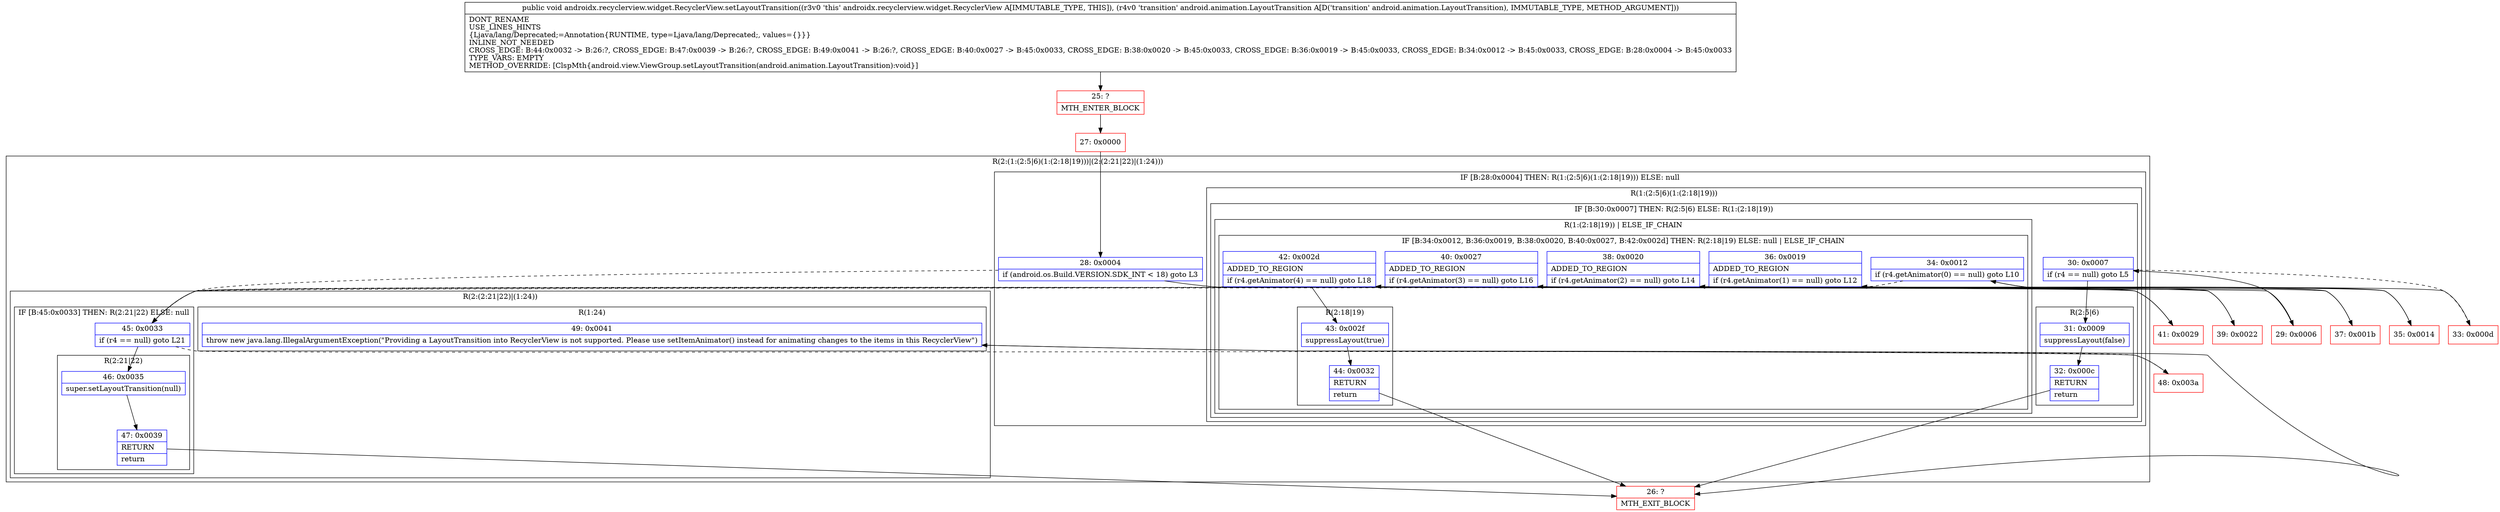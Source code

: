 digraph "CFG forandroidx.recyclerview.widget.RecyclerView.setLayoutTransition(Landroid\/animation\/LayoutTransition;)V" {
subgraph cluster_Region_484251125 {
label = "R(2:(1:(2:5|6)(1:(2:18|19)))|(2:(2:21|22)|(1:24)))";
node [shape=record,color=blue];
subgraph cluster_IfRegion_155215782 {
label = "IF [B:28:0x0004] THEN: R(1:(2:5|6)(1:(2:18|19))) ELSE: null";
node [shape=record,color=blue];
Node_28 [shape=record,label="{28\:\ 0x0004|if (android.os.Build.VERSION.SDK_INT \< 18) goto L3\l}"];
subgraph cluster_Region_1325266907 {
label = "R(1:(2:5|6)(1:(2:18|19)))";
node [shape=record,color=blue];
subgraph cluster_IfRegion_1123207380 {
label = "IF [B:30:0x0007] THEN: R(2:5|6) ELSE: R(1:(2:18|19))";
node [shape=record,color=blue];
Node_30 [shape=record,label="{30\:\ 0x0007|if (r4 == null) goto L5\l}"];
subgraph cluster_Region_921968578 {
label = "R(2:5|6)";
node [shape=record,color=blue];
Node_31 [shape=record,label="{31\:\ 0x0009|suppressLayout(false)\l}"];
Node_32 [shape=record,label="{32\:\ 0x000c|RETURN\l|return\l}"];
}
subgraph cluster_Region_1015227373 {
label = "R(1:(2:18|19)) | ELSE_IF_CHAIN\l";
node [shape=record,color=blue];
subgraph cluster_IfRegion_501307529 {
label = "IF [B:34:0x0012, B:36:0x0019, B:38:0x0020, B:40:0x0027, B:42:0x002d] THEN: R(2:18|19) ELSE: null | ELSE_IF_CHAIN\l";
node [shape=record,color=blue];
Node_34 [shape=record,label="{34\:\ 0x0012|if (r4.getAnimator(0) == null) goto L10\l}"];
Node_36 [shape=record,label="{36\:\ 0x0019|ADDED_TO_REGION\l|if (r4.getAnimator(1) == null) goto L12\l}"];
Node_38 [shape=record,label="{38\:\ 0x0020|ADDED_TO_REGION\l|if (r4.getAnimator(2) == null) goto L14\l}"];
Node_40 [shape=record,label="{40\:\ 0x0027|ADDED_TO_REGION\l|if (r4.getAnimator(3) == null) goto L16\l}"];
Node_42 [shape=record,label="{42\:\ 0x002d|ADDED_TO_REGION\l|if (r4.getAnimator(4) == null) goto L18\l}"];
subgraph cluster_Region_1224841097 {
label = "R(2:18|19)";
node [shape=record,color=blue];
Node_43 [shape=record,label="{43\:\ 0x002f|suppressLayout(true)\l}"];
Node_44 [shape=record,label="{44\:\ 0x0032|RETURN\l|return\l}"];
}
}
}
}
}
}
subgraph cluster_Region_1595771748 {
label = "R(2:(2:21|22)|(1:24))";
node [shape=record,color=blue];
subgraph cluster_IfRegion_2049197857 {
label = "IF [B:45:0x0033] THEN: R(2:21|22) ELSE: null";
node [shape=record,color=blue];
Node_45 [shape=record,label="{45\:\ 0x0033|if (r4 == null) goto L21\l}"];
subgraph cluster_Region_1838579196 {
label = "R(2:21|22)";
node [shape=record,color=blue];
Node_46 [shape=record,label="{46\:\ 0x0035|super.setLayoutTransition(null)\l}"];
Node_47 [shape=record,label="{47\:\ 0x0039|RETURN\l|return\l}"];
}
}
subgraph cluster_Region_686686744 {
label = "R(1:24)";
node [shape=record,color=blue];
Node_49 [shape=record,label="{49\:\ 0x0041|throw new java.lang.IllegalArgumentException(\"Providing a LayoutTransition into RecyclerView is not supported. Please use setItemAnimator() instead for animating changes to the items in this RecyclerView\")\l}"];
}
}
}
Node_25 [shape=record,color=red,label="{25\:\ ?|MTH_ENTER_BLOCK\l}"];
Node_27 [shape=record,color=red,label="{27\:\ 0x0000}"];
Node_29 [shape=record,color=red,label="{29\:\ 0x0006}"];
Node_26 [shape=record,color=red,label="{26\:\ ?|MTH_EXIT_BLOCK\l}"];
Node_33 [shape=record,color=red,label="{33\:\ 0x000d}"];
Node_35 [shape=record,color=red,label="{35\:\ 0x0014}"];
Node_37 [shape=record,color=red,label="{37\:\ 0x001b}"];
Node_39 [shape=record,color=red,label="{39\:\ 0x0022}"];
Node_41 [shape=record,color=red,label="{41\:\ 0x0029}"];
Node_48 [shape=record,color=red,label="{48\:\ 0x003a}"];
MethodNode[shape=record,label="{public void androidx.recyclerview.widget.RecyclerView.setLayoutTransition((r3v0 'this' androidx.recyclerview.widget.RecyclerView A[IMMUTABLE_TYPE, THIS]), (r4v0 'transition' android.animation.LayoutTransition A[D('transition' android.animation.LayoutTransition), IMMUTABLE_TYPE, METHOD_ARGUMENT]))  | DONT_RENAME\lUSE_LINES_HINTS\l\{Ljava\/lang\/Deprecated;=Annotation\{RUNTIME, type=Ljava\/lang\/Deprecated;, values=\{\}\}\}\lINLINE_NOT_NEEDED\lCROSS_EDGE: B:44:0x0032 \-\> B:26:?, CROSS_EDGE: B:47:0x0039 \-\> B:26:?, CROSS_EDGE: B:49:0x0041 \-\> B:26:?, CROSS_EDGE: B:40:0x0027 \-\> B:45:0x0033, CROSS_EDGE: B:38:0x0020 \-\> B:45:0x0033, CROSS_EDGE: B:36:0x0019 \-\> B:45:0x0033, CROSS_EDGE: B:34:0x0012 \-\> B:45:0x0033, CROSS_EDGE: B:28:0x0004 \-\> B:45:0x0033\lTYPE_VARS: EMPTY\lMETHOD_OVERRIDE: [ClspMth\{android.view.ViewGroup.setLayoutTransition(android.animation.LayoutTransition):void\}]\l}"];
MethodNode -> Node_25;Node_28 -> Node_29;
Node_28 -> Node_45[style=dashed];
Node_30 -> Node_31;
Node_30 -> Node_33[style=dashed];
Node_31 -> Node_32;
Node_32 -> Node_26;
Node_34 -> Node_35;
Node_34 -> Node_45[style=dashed];
Node_36 -> Node_37;
Node_36 -> Node_45[style=dashed];
Node_38 -> Node_39;
Node_38 -> Node_45[style=dashed];
Node_40 -> Node_41;
Node_40 -> Node_45[style=dashed];
Node_42 -> Node_43;
Node_42 -> Node_45[style=dashed];
Node_43 -> Node_44;
Node_44 -> Node_26;
Node_45 -> Node_46;
Node_45 -> Node_48[style=dashed];
Node_46 -> Node_47;
Node_47 -> Node_26;
Node_49 -> Node_26;
Node_25 -> Node_27;
Node_27 -> Node_28;
Node_29 -> Node_30;
Node_33 -> Node_34;
Node_35 -> Node_36;
Node_37 -> Node_38;
Node_39 -> Node_40;
Node_41 -> Node_42;
Node_48 -> Node_49;
}

